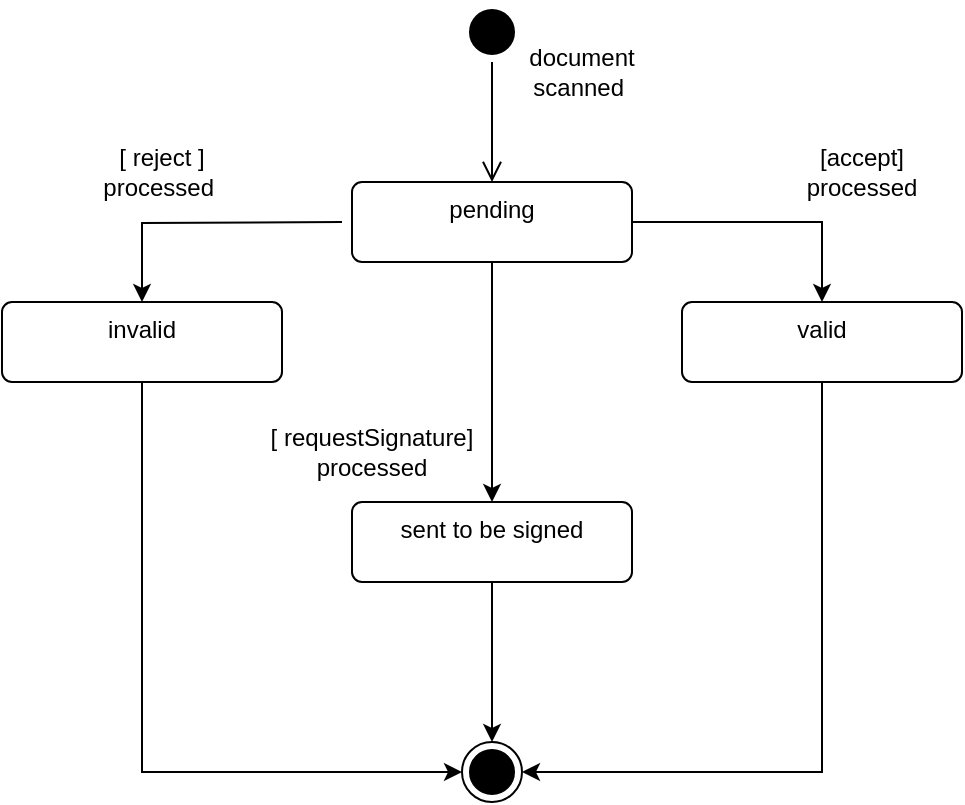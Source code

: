 <mxfile version="28.0.6">
  <diagram name="Page-1" id="CHk_X8XivbDc8D368H2j">
    <mxGraphModel dx="1042" dy="570" grid="1" gridSize="10" guides="1" tooltips="1" connect="1" arrows="1" fold="1" page="1" pageScale="1" pageWidth="850" pageHeight="1100" math="0" shadow="0">
      <root>
        <mxCell id="0" />
        <mxCell id="1" parent="0" />
        <mxCell id="fNzJz_S3QMaTCZsUDiaZ-1" value="" style="ellipse;html=1;shape=endState;fillColor=#000000;strokeColor=light-dark(#000000, #ff9090);" vertex="1" parent="1">
          <mxGeometry x="360" y="470" width="30" height="30" as="geometry" />
        </mxCell>
        <mxCell id="fNzJz_S3QMaTCZsUDiaZ-12" style="edgeStyle=orthogonalEdgeStyle;rounded=0;orthogonalLoop=1;jettySize=auto;html=1;entryX=0.5;entryY=0;entryDx=0;entryDy=0;" edge="1" parent="1" target="fNzJz_S3QMaTCZsUDiaZ-5">
          <mxGeometry relative="1" as="geometry">
            <mxPoint x="300" y="210" as="sourcePoint" />
          </mxGeometry>
        </mxCell>
        <mxCell id="fNzJz_S3QMaTCZsUDiaZ-2" value="" style="ellipse;html=1;shape=startState;fillColor=#000000;strokeColor=#000000;" vertex="1" parent="1">
          <mxGeometry x="360" y="100" width="30" height="30" as="geometry" />
        </mxCell>
        <mxCell id="fNzJz_S3QMaTCZsUDiaZ-3" value="" style="edgeStyle=orthogonalEdgeStyle;html=1;verticalAlign=bottom;endArrow=open;endSize=8;strokeColor=#000000;rounded=0;" edge="1" source="fNzJz_S3QMaTCZsUDiaZ-2" parent="1">
          <mxGeometry relative="1" as="geometry">
            <mxPoint x="375" y="190" as="targetPoint" />
          </mxGeometry>
        </mxCell>
        <mxCell id="fNzJz_S3QMaTCZsUDiaZ-13" style="edgeStyle=orthogonalEdgeStyle;rounded=0;orthogonalLoop=1;jettySize=auto;html=1;exitX=1;exitY=0.5;exitDx=0;exitDy=0;" edge="1" parent="1" source="fNzJz_S3QMaTCZsUDiaZ-4" target="fNzJz_S3QMaTCZsUDiaZ-6">
          <mxGeometry relative="1" as="geometry" />
        </mxCell>
        <mxCell id="fNzJz_S3QMaTCZsUDiaZ-4" value="pending" style="html=1;align=center;verticalAlign=top;rounded=1;absoluteArcSize=1;arcSize=10;dashed=0;whiteSpace=wrap;" vertex="1" parent="1">
          <mxGeometry x="305" y="190" width="140" height="40" as="geometry" />
        </mxCell>
        <mxCell id="fNzJz_S3QMaTCZsUDiaZ-17" style="edgeStyle=orthogonalEdgeStyle;rounded=0;orthogonalLoop=1;jettySize=auto;html=1;exitX=0.5;exitY=1;exitDx=0;exitDy=0;entryX=0;entryY=0.5;entryDx=0;entryDy=0;" edge="1" parent="1" source="fNzJz_S3QMaTCZsUDiaZ-5" target="fNzJz_S3QMaTCZsUDiaZ-1">
          <mxGeometry relative="1" as="geometry">
            <mxPoint x="200" y="490" as="targetPoint" />
          </mxGeometry>
        </mxCell>
        <mxCell id="fNzJz_S3QMaTCZsUDiaZ-5" value="invalid" style="html=1;align=center;verticalAlign=top;rounded=1;absoluteArcSize=1;arcSize=10;dashed=0;whiteSpace=wrap;" vertex="1" parent="1">
          <mxGeometry x="130" y="250" width="140" height="40" as="geometry" />
        </mxCell>
        <mxCell id="fNzJz_S3QMaTCZsUDiaZ-18" style="edgeStyle=orthogonalEdgeStyle;rounded=0;orthogonalLoop=1;jettySize=auto;html=1;entryX=1;entryY=0.5;entryDx=0;entryDy=0;" edge="1" parent="1" source="fNzJz_S3QMaTCZsUDiaZ-6" target="fNzJz_S3QMaTCZsUDiaZ-1">
          <mxGeometry relative="1" as="geometry">
            <Array as="points">
              <mxPoint x="540" y="485" />
            </Array>
          </mxGeometry>
        </mxCell>
        <mxCell id="fNzJz_S3QMaTCZsUDiaZ-6" value="valid" style="html=1;align=center;verticalAlign=top;rounded=1;absoluteArcSize=1;arcSize=10;dashed=0;whiteSpace=wrap;" vertex="1" parent="1">
          <mxGeometry x="470" y="250" width="140" height="40" as="geometry" />
        </mxCell>
        <mxCell id="fNzJz_S3QMaTCZsUDiaZ-19" style="edgeStyle=orthogonalEdgeStyle;rounded=0;orthogonalLoop=1;jettySize=auto;html=1;entryX=0.5;entryY=0;entryDx=0;entryDy=0;" edge="1" parent="1" source="fNzJz_S3QMaTCZsUDiaZ-7" target="fNzJz_S3QMaTCZsUDiaZ-1">
          <mxGeometry relative="1" as="geometry" />
        </mxCell>
        <mxCell id="fNzJz_S3QMaTCZsUDiaZ-7" value="sent to be signed" style="html=1;align=center;verticalAlign=top;rounded=1;absoluteArcSize=1;arcSize=10;dashed=0;whiteSpace=wrap;" vertex="1" parent="1">
          <mxGeometry x="305" y="350" width="140" height="40" as="geometry" />
        </mxCell>
        <mxCell id="fNzJz_S3QMaTCZsUDiaZ-8" value="document scanned&amp;nbsp;" style="text;strokeColor=none;align=center;fillColor=none;html=1;verticalAlign=middle;whiteSpace=wrap;rounded=0;" vertex="1" parent="1">
          <mxGeometry x="390" y="120" width="60" height="30" as="geometry" />
        </mxCell>
        <mxCell id="fNzJz_S3QMaTCZsUDiaZ-10" value="[accept]&lt;div&gt;processed&lt;/div&gt;" style="text;strokeColor=none;align=center;fillColor=none;html=1;verticalAlign=middle;whiteSpace=wrap;rounded=0;" vertex="1" parent="1">
          <mxGeometry x="530" y="170" width="60" height="30" as="geometry" />
        </mxCell>
        <mxCell id="fNzJz_S3QMaTCZsUDiaZ-11" value="[ reject ]&lt;div&gt;processed&amp;nbsp;&lt;/div&gt;" style="text;strokeColor=none;align=center;fillColor=none;html=1;verticalAlign=middle;whiteSpace=wrap;rounded=0;" vertex="1" parent="1">
          <mxGeometry x="180" y="170" width="60" height="30" as="geometry" />
        </mxCell>
        <mxCell id="fNzJz_S3QMaTCZsUDiaZ-14" style="edgeStyle=orthogonalEdgeStyle;rounded=0;orthogonalLoop=1;jettySize=auto;html=1;exitX=0.5;exitY=1;exitDx=0;exitDy=0;entryX=0.5;entryY=0;entryDx=0;entryDy=0;" edge="1" parent="1" source="fNzJz_S3QMaTCZsUDiaZ-4" target="fNzJz_S3QMaTCZsUDiaZ-7">
          <mxGeometry relative="1" as="geometry" />
        </mxCell>
        <mxCell id="fNzJz_S3QMaTCZsUDiaZ-16" value="[ requestSignature]&lt;div&gt;processed&lt;/div&gt;" style="text;strokeColor=none;align=center;fillColor=none;html=1;verticalAlign=middle;whiteSpace=wrap;rounded=0;" vertex="1" parent="1">
          <mxGeometry x="260" y="310" width="110" height="30" as="geometry" />
        </mxCell>
      </root>
    </mxGraphModel>
  </diagram>
</mxfile>
